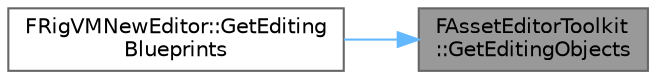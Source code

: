 digraph "FAssetEditorToolkit::GetEditingObjects"
{
 // INTERACTIVE_SVG=YES
 // LATEX_PDF_SIZE
  bgcolor="transparent";
  edge [fontname=Helvetica,fontsize=10,labelfontname=Helvetica,labelfontsize=10];
  node [fontname=Helvetica,fontsize=10,shape=box,height=0.2,width=0.4];
  rankdir="RL";
  Node1 [id="Node000001",label="FAssetEditorToolkit\l::GetEditingObjects",height=0.2,width=0.4,color="gray40", fillcolor="grey60", style="filled", fontcolor="black",tooltip="Returns an array of all the objects currently being edited."];
  Node1 -> Node2 [id="edge1_Node000001_Node000002",dir="back",color="steelblue1",style="solid",tooltip=" "];
  Node2 [id="Node000002",label="FRigVMNewEditor::GetEditing\lBlueprints",height=0.2,width=0.4,color="grey40", fillcolor="white", style="filled",URL="$d0/d32/classFRigVMNewEditor.html#a6feb0790c2c19910d4ff9934aa32c9b7",tooltip=" "];
}
